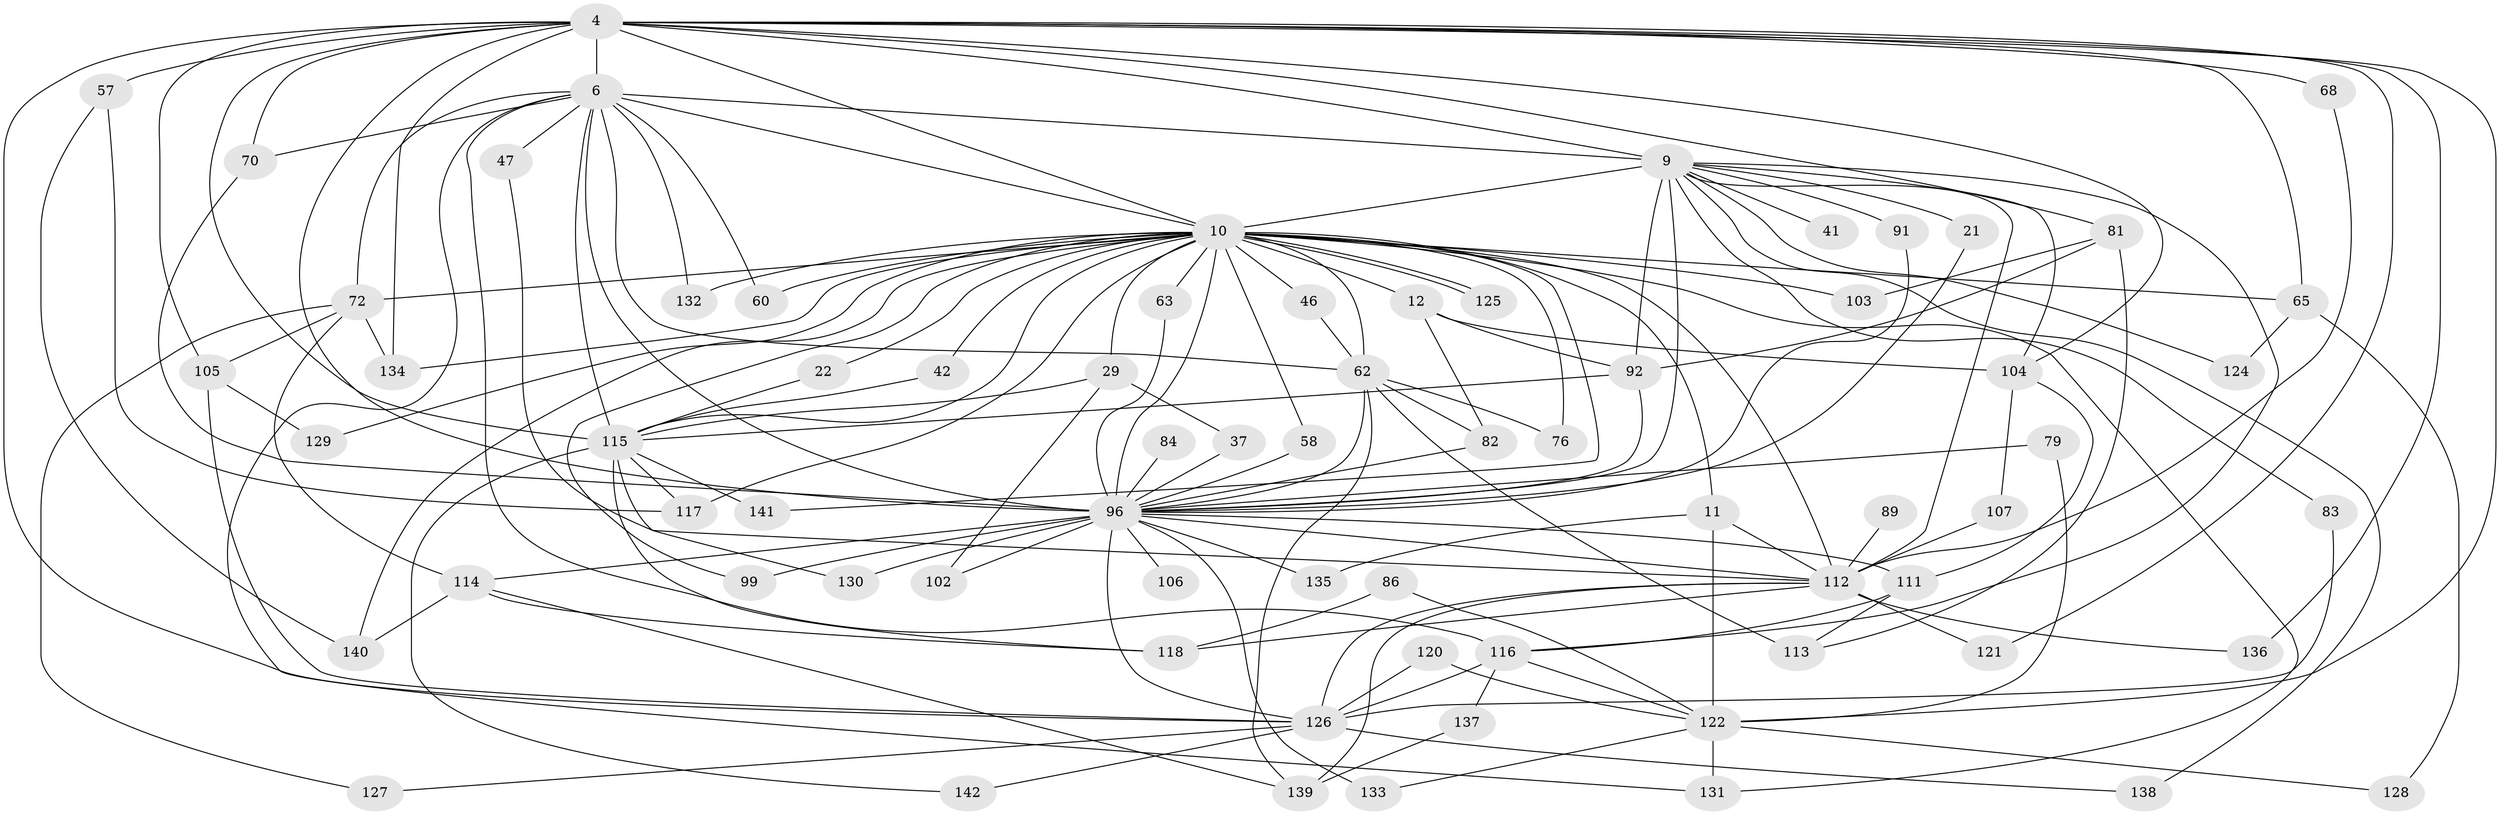 // original degree distribution, {18: 0.007042253521126761, 16: 0.014084507042253521, 19: 0.02112676056338028, 20: 0.007042253521126761, 24: 0.007042253521126761, 30: 0.007042253521126761, 25: 0.007042253521126761, 7: 0.014084507042253521, 5: 0.06338028169014084, 9: 0.02112676056338028, 8: 0.014084507042253521, 6: 0.02112676056338028, 3: 0.2112676056338028, 2: 0.4788732394366197, 10: 0.007042253521126761, 4: 0.09859154929577464}
// Generated by graph-tools (version 1.1) at 2025/44/03/09/25 04:44:36]
// undirected, 71 vertices, 156 edges
graph export_dot {
graph [start="1"]
  node [color=gray90,style=filled];
  4 [super="+3"];
  6 [super="+1"];
  9 [super="+2"];
  10 [super="+8"];
  11;
  12;
  21;
  22;
  29 [super="+26"];
  37;
  41;
  42;
  46;
  47;
  57;
  58;
  60;
  62 [super="+50+39"];
  63;
  65;
  68;
  70 [super="+59"];
  72 [super="+61"];
  76;
  79;
  81;
  82 [super="+80"];
  83;
  84;
  86;
  89 [super="+27"];
  91;
  92 [super="+87"];
  96 [super="+25+7+95"];
  99;
  102;
  103;
  104 [super="+73"];
  105 [super="+88+85"];
  106;
  107;
  111 [super="+30"];
  112 [super="+35+101+51"];
  113 [super="+33"];
  114 [super="+108"];
  115 [super="+16+90+98"];
  116 [super="+100+64"];
  117 [super="+93"];
  118 [super="+48+110+54"];
  120;
  121;
  122 [super="+43"];
  124 [super="+74"];
  125;
  126 [super="+109+78"];
  127;
  128;
  129;
  130;
  131 [super="+77"];
  132;
  133 [super="+97"];
  134 [super="+94"];
  135 [super="+32"];
  136;
  137;
  138;
  139 [super="+123"];
  140 [super="+119"];
  141 [super="+67+17"];
  142;
  4 -- 6 [weight=4];
  4 -- 9 [weight=4];
  4 -- 10 [weight=4];
  4 -- 57 [weight=2];
  4 -- 65;
  4 -- 68;
  4 -- 70 [weight=2];
  4 -- 81;
  4 -- 136;
  4 -- 104 [weight=2];
  4 -- 121;
  4 -- 115 [weight=3];
  4 -- 96 [weight=5];
  4 -- 105;
  4 -- 134;
  4 -- 126 [weight=2];
  4 -- 122 [weight=2];
  6 -- 9 [weight=4];
  6 -- 10 [weight=4];
  6 -- 47;
  6 -- 72 [weight=3];
  6 -- 132;
  6 -- 115 [weight=3];
  6 -- 60;
  6 -- 62 [weight=3];
  6 -- 96 [weight=5];
  6 -- 70;
  6 -- 131;
  6 -- 116 [weight=3];
  9 -- 10 [weight=4];
  9 -- 41 [weight=2];
  9 -- 83;
  9 -- 91;
  9 -- 138;
  9 -- 21;
  9 -- 92;
  9 -- 124 [weight=2];
  9 -- 112 [weight=3];
  9 -- 96 [weight=4];
  9 -- 104;
  9 -- 116;
  10 -- 11 [weight=2];
  10 -- 12 [weight=2];
  10 -- 22;
  10 -- 29 [weight=2];
  10 -- 46;
  10 -- 96 [weight=6];
  10 -- 125;
  10 -- 125;
  10 -- 132;
  10 -- 129;
  10 -- 65;
  10 -- 131;
  10 -- 140;
  10 -- 141 [weight=3];
  10 -- 76;
  10 -- 99;
  10 -- 103;
  10 -- 42;
  10 -- 58;
  10 -- 60;
  10 -- 63;
  10 -- 72;
  10 -- 115;
  10 -- 62;
  10 -- 112 [weight=5];
  10 -- 117;
  10 -- 134;
  11 -- 135 [weight=2];
  11 -- 112;
  11 -- 122 [weight=2];
  12 -- 82;
  12 -- 104;
  12 -- 92;
  21 -- 96;
  22 -- 115;
  29 -- 37;
  29 -- 102;
  29 -- 115;
  37 -- 96;
  42 -- 115;
  46 -- 62;
  47 -- 112;
  57 -- 117;
  57 -- 140;
  58 -- 96;
  62 -- 96;
  62 -- 76;
  62 -- 113 [weight=2];
  62 -- 82;
  62 -- 139;
  63 -- 96;
  65 -- 128;
  65 -- 124;
  68 -- 112;
  70 -- 96;
  72 -- 134;
  72 -- 127;
  72 -- 114;
  72 -- 105 [weight=2];
  79 -- 96;
  79 -- 122;
  81 -- 103;
  81 -- 113;
  81 -- 92;
  82 -- 96;
  83 -- 126;
  84 -- 96 [weight=2];
  86 -- 118;
  86 -- 122;
  89 -- 112 [weight=2];
  91 -- 96;
  92 -- 96;
  92 -- 115;
  96 -- 133 [weight=2];
  96 -- 130;
  96 -- 135;
  96 -- 99;
  96 -- 102;
  96 -- 106;
  96 -- 112;
  96 -- 114 [weight=2];
  96 -- 126 [weight=3];
  96 -- 111;
  104 -- 107;
  104 -- 111;
  105 -- 129;
  105 -- 126;
  107 -- 112;
  111 -- 113;
  111 -- 116;
  112 -- 139 [weight=2];
  112 -- 118 [weight=2];
  112 -- 121;
  112 -- 136;
  112 -- 126 [weight=2];
  114 -- 118;
  114 -- 139;
  114 -- 140;
  115 -- 130;
  115 -- 141;
  115 -- 142;
  115 -- 117;
  115 -- 118 [weight=2];
  116 -- 137;
  116 -- 126 [weight=2];
  116 -- 122 [weight=2];
  120 -- 126;
  120 -- 122;
  122 -- 128;
  122 -- 131;
  122 -- 133;
  126 -- 138;
  126 -- 142;
  126 -- 127;
  137 -- 139;
}
